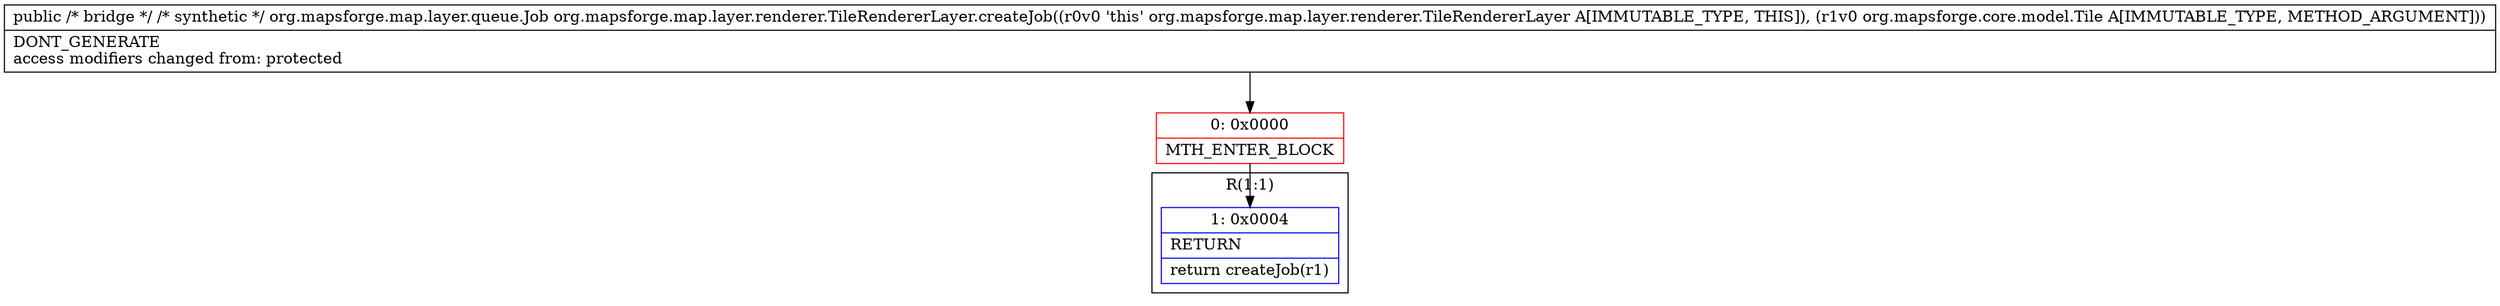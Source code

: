digraph "CFG fororg.mapsforge.map.layer.renderer.TileRendererLayer.createJob(Lorg\/mapsforge\/core\/model\/Tile;)Lorg\/mapsforge\/map\/layer\/queue\/Job;" {
subgraph cluster_Region_22539183 {
label = "R(1:1)";
node [shape=record,color=blue];
Node_1 [shape=record,label="{1\:\ 0x0004|RETURN\l|return createJob(r1)\l}"];
}
Node_0 [shape=record,color=red,label="{0\:\ 0x0000|MTH_ENTER_BLOCK\l}"];
MethodNode[shape=record,label="{public \/* bridge *\/ \/* synthetic *\/ org.mapsforge.map.layer.queue.Job org.mapsforge.map.layer.renderer.TileRendererLayer.createJob((r0v0 'this' org.mapsforge.map.layer.renderer.TileRendererLayer A[IMMUTABLE_TYPE, THIS]), (r1v0 org.mapsforge.core.model.Tile A[IMMUTABLE_TYPE, METHOD_ARGUMENT]))  | DONT_GENERATE\laccess modifiers changed from: protected\l}"];
MethodNode -> Node_0;
Node_0 -> Node_1;
}

